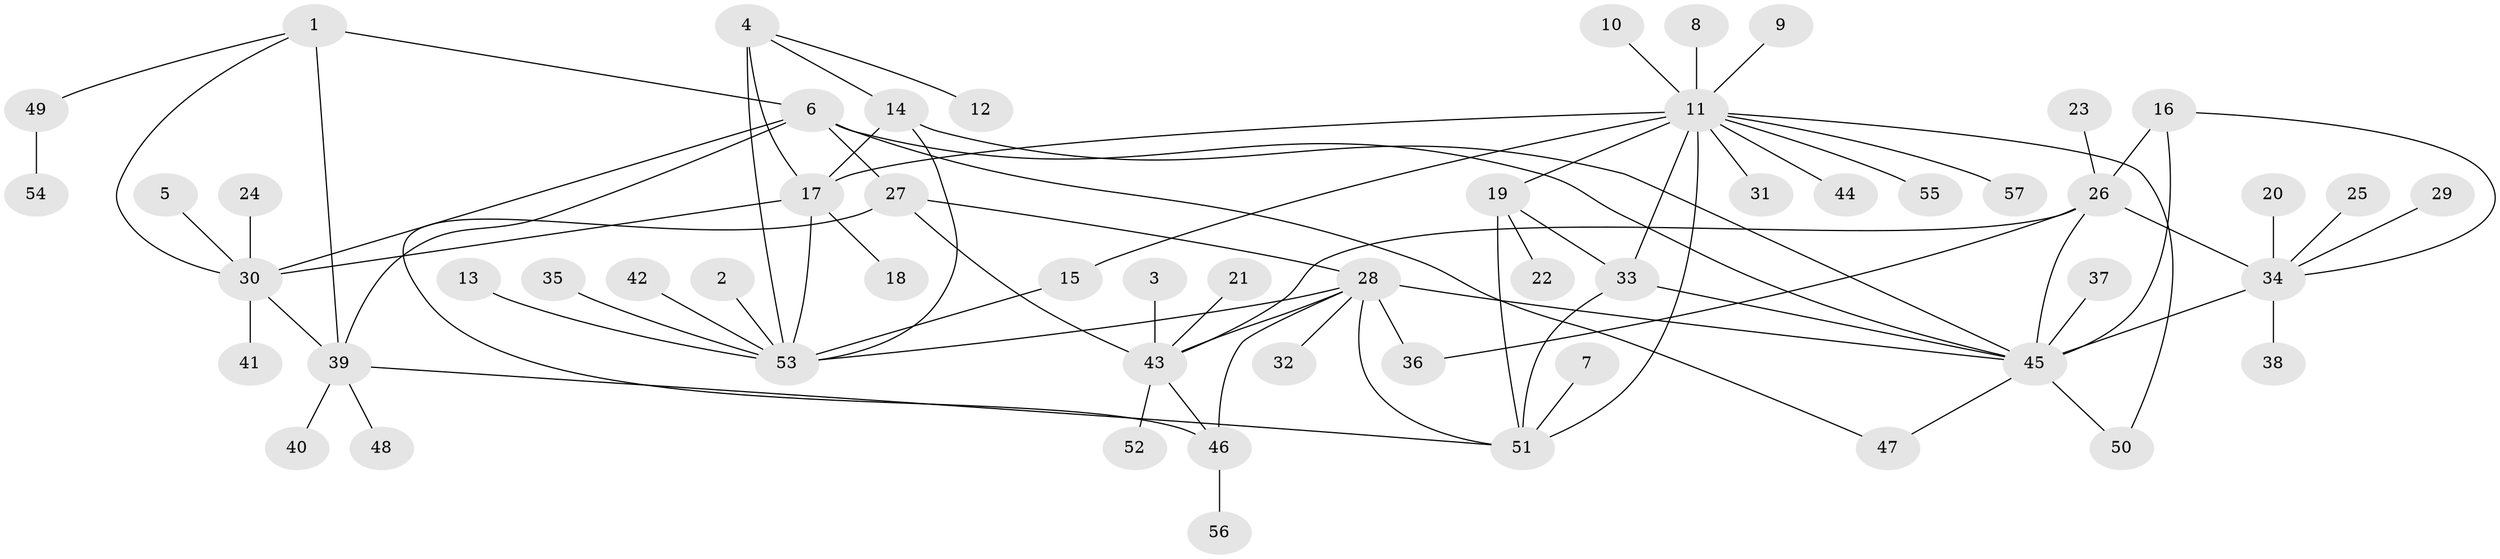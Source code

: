 // original degree distribution, {7: 0.05405405405405406, 5: 0.036036036036036036, 9: 0.05405405405405406, 10: 0.036036036036036036, 6: 0.018018018018018018, 4: 0.018018018018018018, 12: 0.009009009009009009, 11: 0.009009009009009009, 2: 0.12612612612612611, 1: 0.6216216216216216, 3: 0.018018018018018018}
// Generated by graph-tools (version 1.1) at 2025/02/03/09/25 03:02:44]
// undirected, 57 vertices, 82 edges
graph export_dot {
graph [start="1"]
  node [color=gray90,style=filled];
  1;
  2;
  3;
  4;
  5;
  6;
  7;
  8;
  9;
  10;
  11;
  12;
  13;
  14;
  15;
  16;
  17;
  18;
  19;
  20;
  21;
  22;
  23;
  24;
  25;
  26;
  27;
  28;
  29;
  30;
  31;
  32;
  33;
  34;
  35;
  36;
  37;
  38;
  39;
  40;
  41;
  42;
  43;
  44;
  45;
  46;
  47;
  48;
  49;
  50;
  51;
  52;
  53;
  54;
  55;
  56;
  57;
  1 -- 6 [weight=2.0];
  1 -- 30 [weight=1.0];
  1 -- 39 [weight=1.0];
  1 -- 49 [weight=1.0];
  2 -- 53 [weight=1.0];
  3 -- 43 [weight=1.0];
  4 -- 12 [weight=1.0];
  4 -- 14 [weight=2.0];
  4 -- 17 [weight=2.0];
  4 -- 53 [weight=2.0];
  5 -- 30 [weight=1.0];
  6 -- 27 [weight=1.0];
  6 -- 30 [weight=2.0];
  6 -- 39 [weight=2.0];
  6 -- 45 [weight=1.0];
  6 -- 47 [weight=1.0];
  7 -- 51 [weight=1.0];
  8 -- 11 [weight=1.0];
  9 -- 11 [weight=1.0];
  10 -- 11 [weight=1.0];
  11 -- 15 [weight=1.0];
  11 -- 17 [weight=1.0];
  11 -- 19 [weight=2.0];
  11 -- 31 [weight=1.0];
  11 -- 33 [weight=2.0];
  11 -- 44 [weight=1.0];
  11 -- 50 [weight=1.0];
  11 -- 51 [weight=2.0];
  11 -- 55 [weight=1.0];
  11 -- 57 [weight=1.0];
  13 -- 53 [weight=1.0];
  14 -- 17 [weight=1.0];
  14 -- 45 [weight=1.0];
  14 -- 53 [weight=1.0];
  15 -- 53 [weight=1.0];
  16 -- 26 [weight=1.0];
  16 -- 34 [weight=1.0];
  16 -- 45 [weight=2.0];
  17 -- 18 [weight=1.0];
  17 -- 30 [weight=1.0];
  17 -- 53 [weight=1.0];
  19 -- 22 [weight=1.0];
  19 -- 33 [weight=1.0];
  19 -- 51 [weight=1.0];
  20 -- 34 [weight=1.0];
  21 -- 43 [weight=1.0];
  23 -- 26 [weight=1.0];
  24 -- 30 [weight=1.0];
  25 -- 34 [weight=1.0];
  26 -- 34 [weight=1.0];
  26 -- 36 [weight=1.0];
  26 -- 43 [weight=1.0];
  26 -- 45 [weight=2.0];
  27 -- 28 [weight=2.0];
  27 -- 43 [weight=1.0];
  27 -- 46 [weight=1.0];
  28 -- 32 [weight=1.0];
  28 -- 36 [weight=1.0];
  28 -- 43 [weight=2.0];
  28 -- 45 [weight=1.0];
  28 -- 46 [weight=2.0];
  28 -- 51 [weight=1.0];
  28 -- 53 [weight=1.0];
  29 -- 34 [weight=1.0];
  30 -- 39 [weight=1.0];
  30 -- 41 [weight=1.0];
  33 -- 45 [weight=1.0];
  33 -- 51 [weight=1.0];
  34 -- 38 [weight=1.0];
  34 -- 45 [weight=2.0];
  35 -- 53 [weight=1.0];
  37 -- 45 [weight=1.0];
  39 -- 40 [weight=1.0];
  39 -- 48 [weight=1.0];
  39 -- 51 [weight=1.0];
  42 -- 53 [weight=1.0];
  43 -- 46 [weight=1.0];
  43 -- 52 [weight=1.0];
  45 -- 47 [weight=1.0];
  45 -- 50 [weight=1.0];
  46 -- 56 [weight=1.0];
  49 -- 54 [weight=1.0];
}

